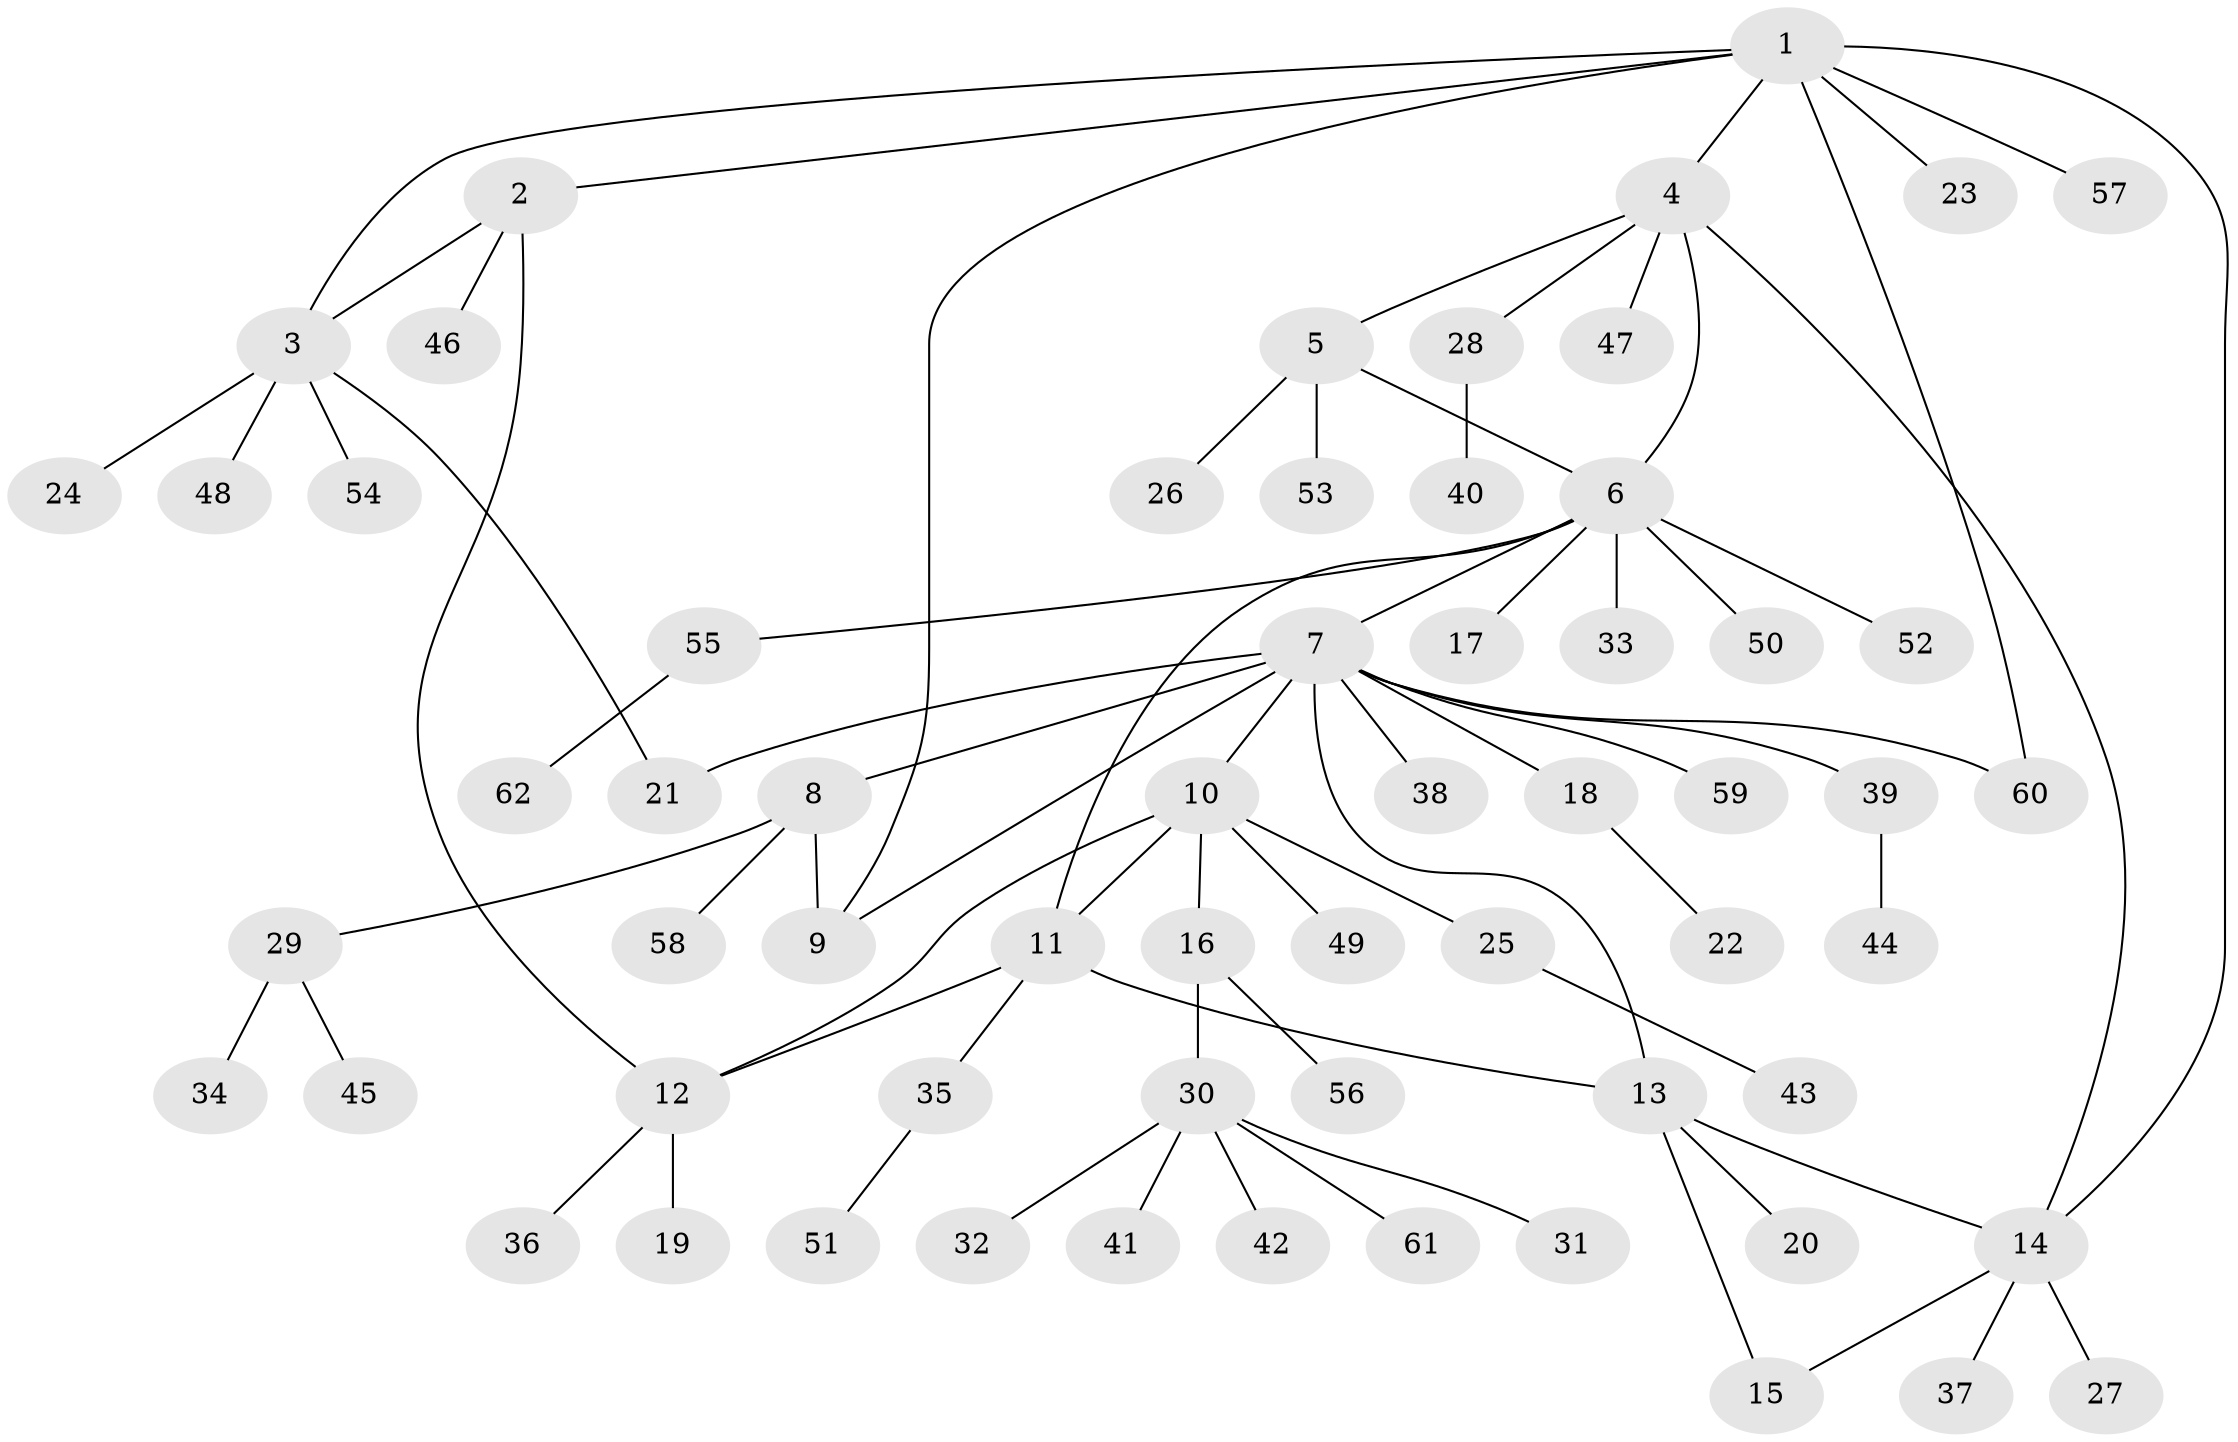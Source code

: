 // Generated by graph-tools (version 1.1) at 2025/50/03/09/25 03:50:40]
// undirected, 62 vertices, 74 edges
graph export_dot {
graph [start="1"]
  node [color=gray90,style=filled];
  1;
  2;
  3;
  4;
  5;
  6;
  7;
  8;
  9;
  10;
  11;
  12;
  13;
  14;
  15;
  16;
  17;
  18;
  19;
  20;
  21;
  22;
  23;
  24;
  25;
  26;
  27;
  28;
  29;
  30;
  31;
  32;
  33;
  34;
  35;
  36;
  37;
  38;
  39;
  40;
  41;
  42;
  43;
  44;
  45;
  46;
  47;
  48;
  49;
  50;
  51;
  52;
  53;
  54;
  55;
  56;
  57;
  58;
  59;
  60;
  61;
  62;
  1 -- 2;
  1 -- 3;
  1 -- 4;
  1 -- 9;
  1 -- 14;
  1 -- 23;
  1 -- 57;
  1 -- 60;
  2 -- 3;
  2 -- 12;
  2 -- 46;
  3 -- 21;
  3 -- 24;
  3 -- 48;
  3 -- 54;
  4 -- 5;
  4 -- 6;
  4 -- 14;
  4 -- 28;
  4 -- 47;
  5 -- 6;
  5 -- 26;
  5 -- 53;
  6 -- 7;
  6 -- 11;
  6 -- 17;
  6 -- 33;
  6 -- 50;
  6 -- 52;
  6 -- 55;
  7 -- 8;
  7 -- 9;
  7 -- 10;
  7 -- 13;
  7 -- 18;
  7 -- 21;
  7 -- 38;
  7 -- 39;
  7 -- 59;
  7 -- 60;
  8 -- 9;
  8 -- 29;
  8 -- 58;
  10 -- 11;
  10 -- 12;
  10 -- 16;
  10 -- 25;
  10 -- 49;
  11 -- 12;
  11 -- 13;
  11 -- 35;
  12 -- 19;
  12 -- 36;
  13 -- 14;
  13 -- 15;
  13 -- 20;
  14 -- 15;
  14 -- 27;
  14 -- 37;
  16 -- 30;
  16 -- 56;
  18 -- 22;
  25 -- 43;
  28 -- 40;
  29 -- 34;
  29 -- 45;
  30 -- 31;
  30 -- 32;
  30 -- 41;
  30 -- 42;
  30 -- 61;
  35 -- 51;
  39 -- 44;
  55 -- 62;
}
